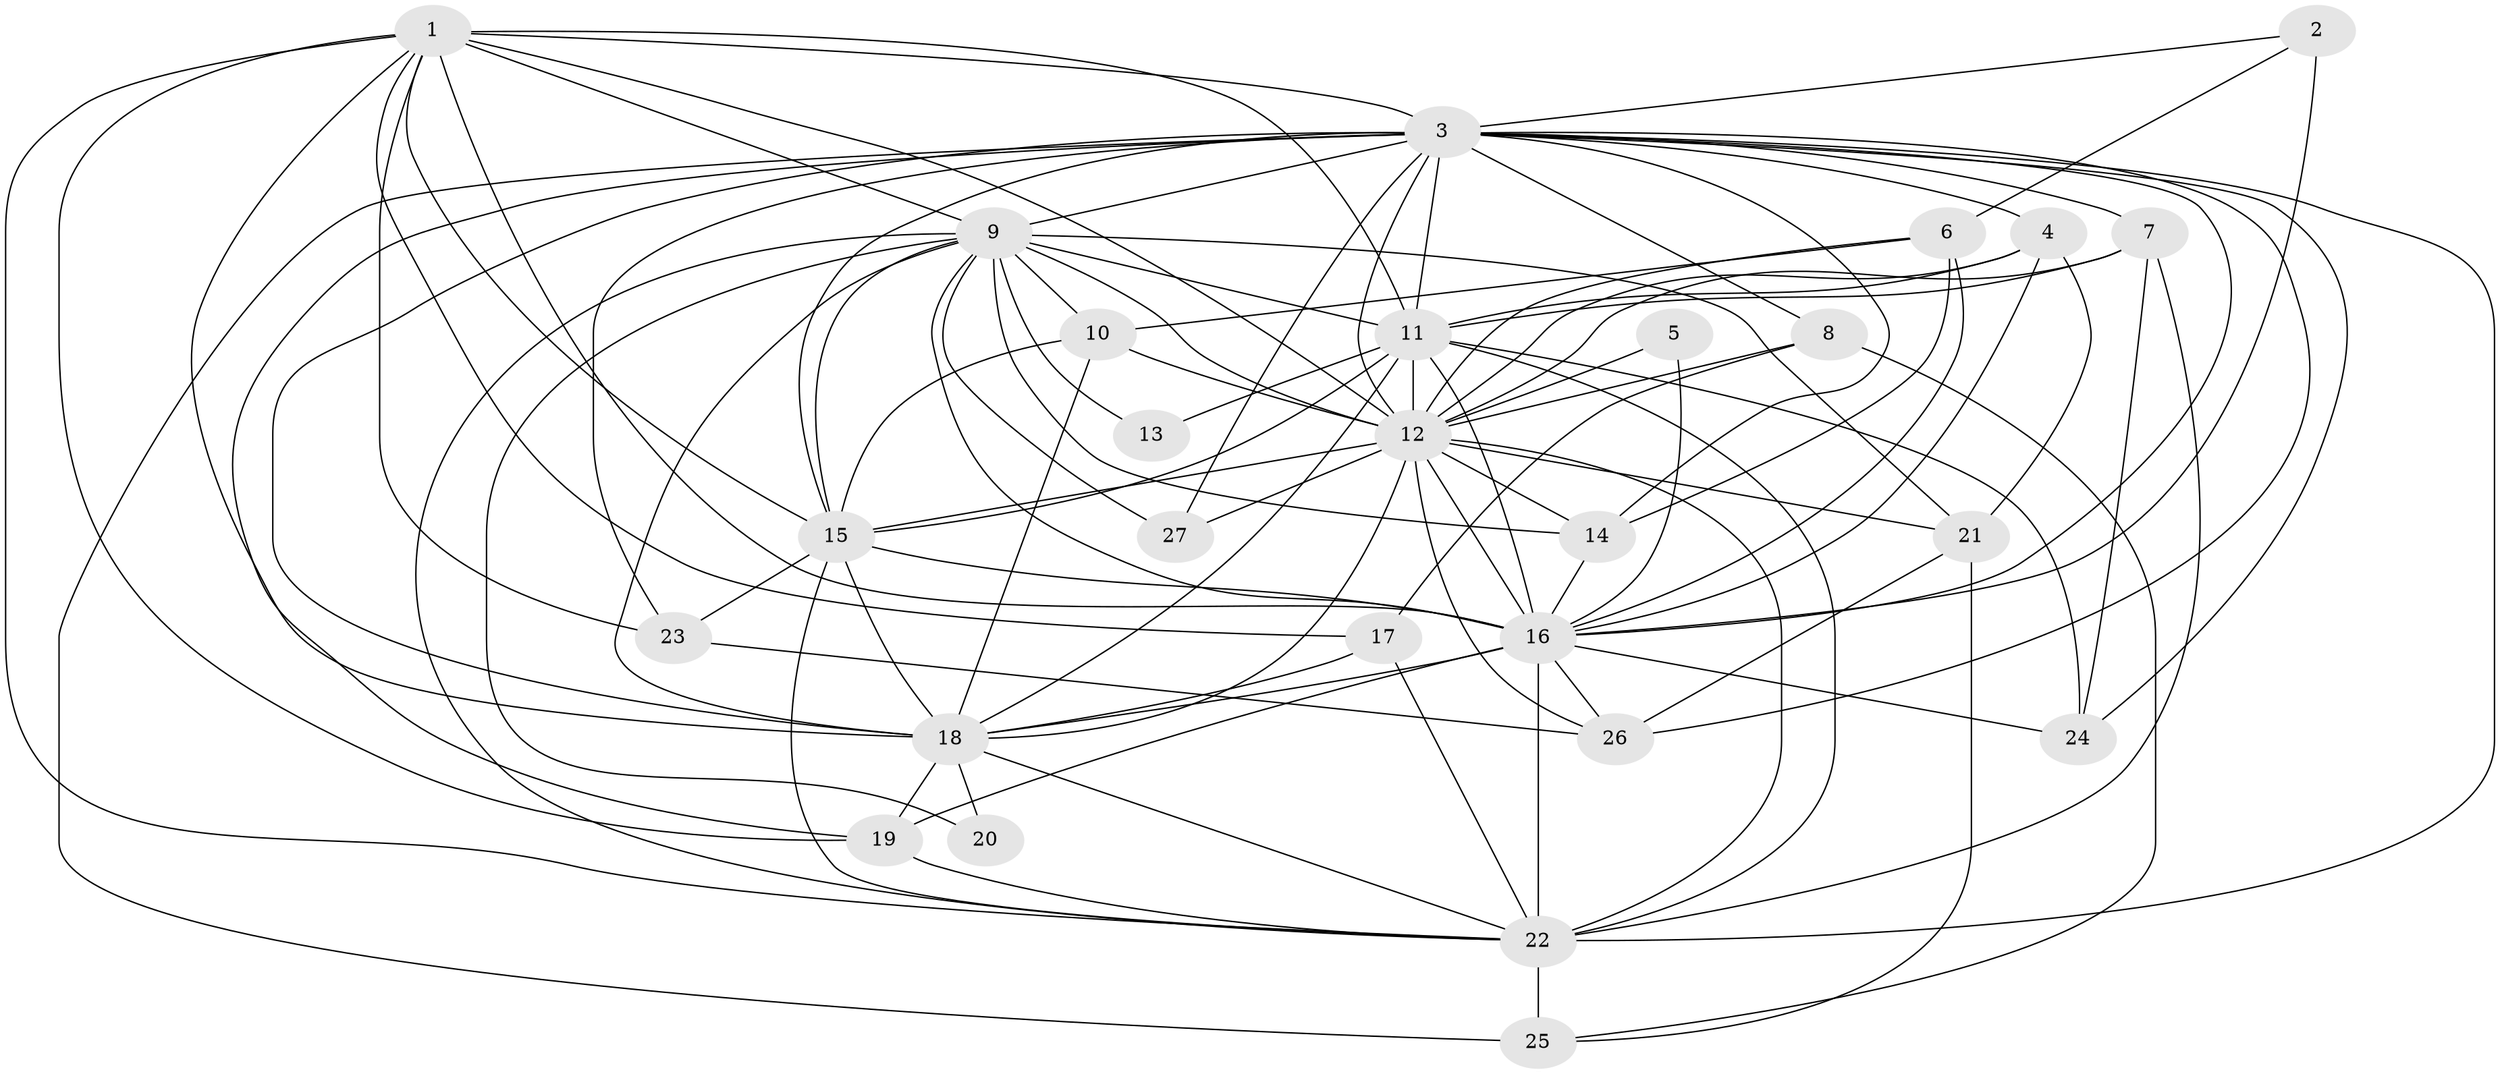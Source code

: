 // original degree distribution, {24: 0.011235955056179775, 15: 0.02247191011235955, 17: 0.011235955056179775, 25: 0.011235955056179775, 19: 0.02247191011235955, 33: 0.011235955056179775, 16: 0.011235955056179775, 18: 0.011235955056179775, 4: 0.056179775280898875, 3: 0.15730337078651685, 6: 0.02247191011235955, 2: 0.5955056179775281, 5: 0.056179775280898875}
// Generated by graph-tools (version 1.1) at 2025/36/03/04/25 23:36:22]
// undirected, 27 vertices, 98 edges
graph export_dot {
  node [color=gray90,style=filled];
  1;
  2;
  3;
  4;
  5;
  6;
  7;
  8;
  9;
  10;
  11;
  12;
  13;
  14;
  15;
  16;
  17;
  18;
  19;
  20;
  21;
  22;
  23;
  24;
  25;
  26;
  27;
  1 -- 3 [weight=3.0];
  1 -- 9 [weight=1.0];
  1 -- 11 [weight=1.0];
  1 -- 12 [weight=2.0];
  1 -- 15 [weight=1.0];
  1 -- 16 [weight=1.0];
  1 -- 17 [weight=1.0];
  1 -- 18 [weight=2.0];
  1 -- 19 [weight=1.0];
  1 -- 22 [weight=1.0];
  1 -- 23 [weight=1.0];
  2 -- 3 [weight=1.0];
  2 -- 6 [weight=1.0];
  2 -- 16 [weight=2.0];
  3 -- 4 [weight=1.0];
  3 -- 7 [weight=1.0];
  3 -- 8 [weight=1.0];
  3 -- 9 [weight=2.0];
  3 -- 11 [weight=4.0];
  3 -- 12 [weight=2.0];
  3 -- 14 [weight=1.0];
  3 -- 15 [weight=1.0];
  3 -- 16 [weight=3.0];
  3 -- 18 [weight=2.0];
  3 -- 19 [weight=1.0];
  3 -- 22 [weight=3.0];
  3 -- 23 [weight=1.0];
  3 -- 24 [weight=1.0];
  3 -- 25 [weight=2.0];
  3 -- 26 [weight=1.0];
  3 -- 27 [weight=1.0];
  4 -- 11 [weight=1.0];
  4 -- 12 [weight=1.0];
  4 -- 16 [weight=1.0];
  4 -- 21 [weight=1.0];
  5 -- 12 [weight=2.0];
  5 -- 16 [weight=1.0];
  6 -- 10 [weight=1.0];
  6 -- 12 [weight=1.0];
  6 -- 14 [weight=1.0];
  6 -- 16 [weight=1.0];
  7 -- 11 [weight=2.0];
  7 -- 12 [weight=1.0];
  7 -- 22 [weight=1.0];
  7 -- 24 [weight=1.0];
  8 -- 12 [weight=2.0];
  8 -- 17 [weight=1.0];
  8 -- 25 [weight=1.0];
  9 -- 10 [weight=1.0];
  9 -- 11 [weight=1.0];
  9 -- 12 [weight=3.0];
  9 -- 13 [weight=1.0];
  9 -- 14 [weight=1.0];
  9 -- 15 [weight=1.0];
  9 -- 16 [weight=2.0];
  9 -- 18 [weight=1.0];
  9 -- 20 [weight=1.0];
  9 -- 21 [weight=1.0];
  9 -- 22 [weight=1.0];
  9 -- 27 [weight=1.0];
  10 -- 12 [weight=1.0];
  10 -- 15 [weight=2.0];
  10 -- 18 [weight=1.0];
  11 -- 12 [weight=2.0];
  11 -- 13 [weight=1.0];
  11 -- 15 [weight=2.0];
  11 -- 16 [weight=2.0];
  11 -- 18 [weight=1.0];
  11 -- 22 [weight=1.0];
  11 -- 24 [weight=1.0];
  12 -- 14 [weight=1.0];
  12 -- 15 [weight=4.0];
  12 -- 16 [weight=4.0];
  12 -- 18 [weight=2.0];
  12 -- 21 [weight=1.0];
  12 -- 22 [weight=3.0];
  12 -- 26 [weight=1.0];
  12 -- 27 [weight=2.0];
  14 -- 16 [weight=1.0];
  15 -- 16 [weight=1.0];
  15 -- 18 [weight=1.0];
  15 -- 22 [weight=1.0];
  15 -- 23 [weight=1.0];
  16 -- 18 [weight=1.0];
  16 -- 19 [weight=1.0];
  16 -- 22 [weight=2.0];
  16 -- 24 [weight=1.0];
  16 -- 26 [weight=1.0];
  17 -- 18 [weight=1.0];
  17 -- 22 [weight=1.0];
  18 -- 19 [weight=1.0];
  18 -- 20 [weight=1.0];
  18 -- 22 [weight=2.0];
  19 -- 22 [weight=1.0];
  21 -- 25 [weight=1.0];
  21 -- 26 [weight=1.0];
  22 -- 25 [weight=1.0];
  23 -- 26 [weight=1.0];
}
